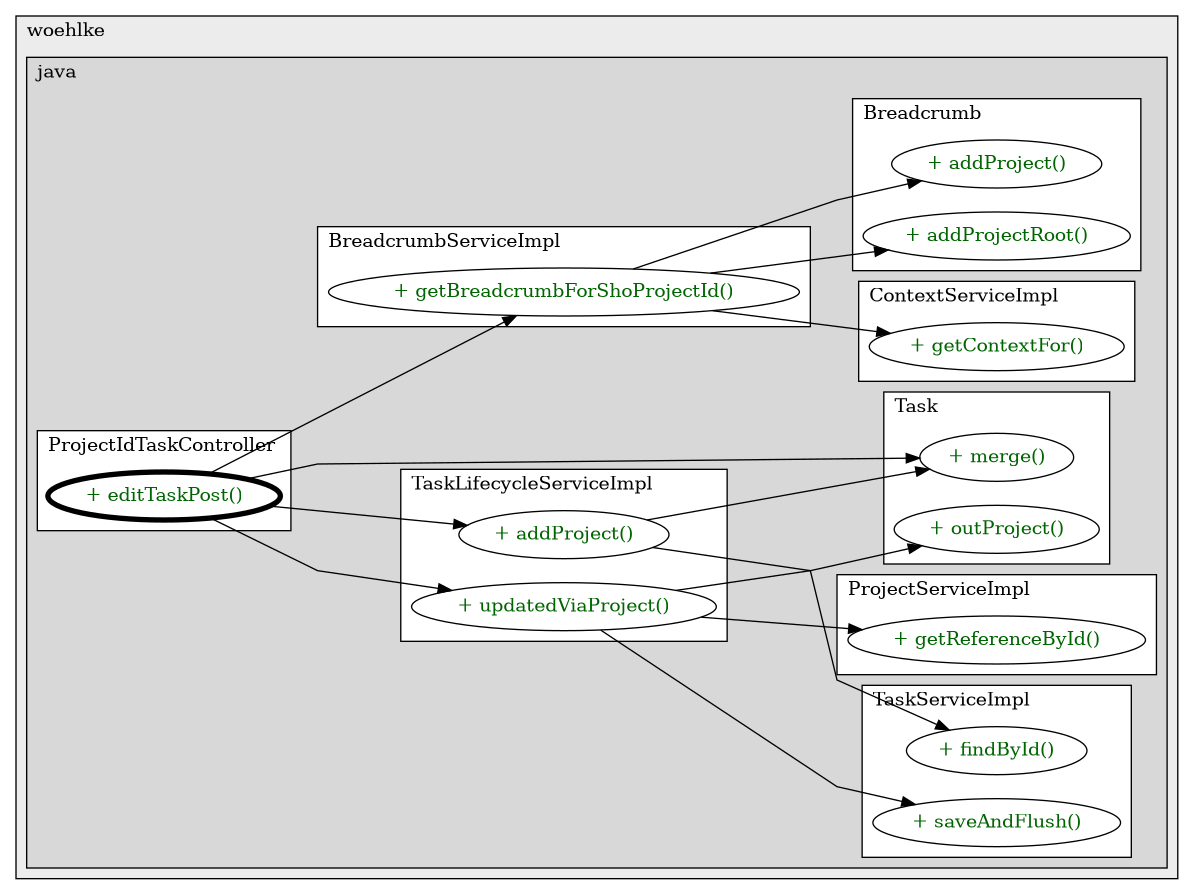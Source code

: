 @startuml

/' diagram meta data start
config=CallConfiguration;
{
  "rootMethod": "org.woehlke.java.simpleworklist.domain.ProjectIdTaskController#editTaskPost(Project,long,Task,UserSessionBean,BindingResult,Locale,Model)",
  "projectClassification": {
    "searchMode": "OpenProject", // OpenProject, AllProjects
    "includedProjects": "",
    "pathEndKeywords": "*.impl",
    "isClientPath": "",
    "isClientName": "",
    "isTestPath": "",
    "isTestName": "",
    "isMappingPath": "",
    "isMappingName": "",
    "isDataAccessPath": "",
    "isDataAccessName": "",
    "isDataStructurePath": "",
    "isDataStructureName": "",
    "isInterfaceStructuresPath": "",
    "isInterfaceStructuresName": "",
    "isEntryPointPath": "",
    "isEntryPointName": "",
    "treatFinalFieldsAsMandatory": false
  },
  "graphRestriction": {
    "classPackageExcludeFilter": "",
    "classPackageIncludeFilter": "",
    "classNameExcludeFilter": "",
    "classNameIncludeFilter": "",
    "methodNameExcludeFilter": "",
    "methodNameIncludeFilter": "",
    "removeByInheritance": "", // inheritance/annotation based filtering is done in a second step
    "removeByAnnotation": "",
    "removeByClassPackage": "", // cleanup the graph after inheritance/annotation based filtering is done
    "removeByClassName": "",
    "cutMappings": false,
    "cutEnum": true,
    "cutTests": true,
    "cutClient": true,
    "cutDataAccess": true,
    "cutInterfaceStructures": true,
    "cutDataStructures": true,
    "cutGetterAndSetter": true,
    "cutConstructors": true
  },
  "graphTraversal": {
    "forwardDepth": 3,
    "backwardDepth": 3,
    "classPackageExcludeFilter": "",
    "classPackageIncludeFilter": "",
    "classNameExcludeFilter": "",
    "classNameIncludeFilter": "",
    "methodNameExcludeFilter": "",
    "methodNameIncludeFilter": "",
    "hideMappings": false,
    "hideDataStructures": false,
    "hidePrivateMethods": true,
    "hideInterfaceCalls": true, // indirection: implementation -> interface (is hidden) -> implementation
    "onlyShowApplicationEntryPoints": false, // root node is included
    "useMethodCallsForStructureDiagram": "ForwardOnly" // ForwardOnly, BothDirections, No
  },
  "details": {
    "aggregation": "GroupByClass", // ByClass, GroupByClass, None
    "showMethodParametersTypes": false,
    "showMethodParametersNames": false,
    "showMethodReturnType": false,
    "showPackageLevels": 2,
    "showCallOrder": false,
    "edgeMode": "MethodsOnly", // TypesOnly, MethodsOnly, TypesAndMethods, MethodsAndDirectTypeUsage
    "showDetailedClassStructure": false
  },
  "rootClass": "org.woehlke.java.simpleworklist.domain.ProjectIdTaskController",
  "extensionCallbackMethod": "" // qualified.class.name#methodName - signature: public static String method(String)
}
diagram meta data end '/



digraph g {
    rankdir="LR"
    splines=polyline


'nodes
subgraph cluster_1513072491 {
   	label=woehlke
	labeljust=l
	fillcolor="#ececec"
	style=filled

   subgraph cluster_1573988037 {
   	label=java
	labeljust=l
	fillcolor="#d8d8d8"
	style=filled

   subgraph cluster_1240104080 {
   	label=Breadcrumb
	labeljust=l
	fillcolor=white
	style=filled

   Breadcrumb1783083103XXXaddProject1355342585[
	label="+ addProject()"
	style=filled
	fillcolor=white
	tooltip="Breadcrumb

null"
	fontcolor=darkgreen
];

Breadcrumb1783083103XXXaddProjectRoot0[
	label="+ addProjectRoot()"
	style=filled
	fillcolor=white
	tooltip="Breadcrumb

null"
	fontcolor=darkgreen
];
}

subgraph cluster_1533270679 {
   	label=TaskServiceImpl
	labeljust=l
	fillcolor=white
	style=filled

   TaskServiceImpl309352181XXXfindById3327612[
	label="+ findById()"
	style=filled
	fillcolor=white
	tooltip="TaskServiceImpl

null"
	fontcolor=darkgreen
];

TaskServiceImpl309352181XXXsaveAndFlush2599333[
	label="+ saveAndFlush()"
	style=filled
	fillcolor=white
	tooltip="TaskServiceImpl

null"
	fontcolor=darkgreen
];
}

subgraph cluster_1602586997 {
   	label=ContextServiceImpl
	labeljust=l
	fillcolor=white
	style=filled

   ContextServiceImpl1399873087XXXgetContextFor894666363[
	label="+ getContextFor()"
	style=filled
	fillcolor=white
	tooltip="ContextServiceImpl

null"
	fontcolor=darkgreen
];
}

subgraph cluster_1612583461 {
   	label=TaskLifecycleServiceImpl
	labeljust=l
	fillcolor=white
	style=filled

   TaskLifecycleServiceImpl79094691XXXaddProject2599333[
	label="+ addProject()"
	style=filled
	fillcolor=white
	tooltip="TaskLifecycleServiceImpl

null"
	fontcolor=darkgreen
];

TaskLifecycleServiceImpl79094691XXXupdatedViaProject2599333[
	label="+ updatedViaProject()"
	style=filled
	fillcolor=white
	tooltip="TaskLifecycleServiceImpl

null"
	fontcolor=darkgreen
];
}

subgraph cluster_1873744955 {
   	label=BreadcrumbServiceImpl
	labeljust=l
	fillcolor=white
	style=filled

   BreadcrumbServiceImpl1783083103XXXgetBreadcrumbForShoProjectId349815424[
	label="+ getBreadcrumbForShoProjectId()"
	style=filled
	fillcolor=white
	tooltip="BreadcrumbServiceImpl

null"
	fontcolor=darkgreen
];
}

subgraph cluster_2046388601 {
   	label=ProjectIdTaskController
	labeljust=l
	fillcolor=white
	style=filled

   ProjectIdTaskController720069294XXXeditTaskPost1652641474[
	label="+ editTaskPost()"
	style=filled
	fillcolor=white
	tooltip="ProjectIdTaskController

null"
	penwidth=4
	fontcolor=darkgreen
];
}

subgraph cluster_308398869 {
   	label=Task
	labeljust=l
	fillcolor=white
	style=filled

   Task177572226XXXmerge2599333[
	label="+ merge()"
	style=filled
	fillcolor=white
	tooltip="Task

null"
	fontcolor=darkgreen
];

Task177572226XXXoutProject0[
	label="+ outProject()"
	style=filled
	fillcolor=white
	tooltip="Task

null"
	fontcolor=darkgreen
];
}

subgraph cluster_850699231 {
   	label=ProjectServiceImpl
	labeljust=l
	fillcolor=white
	style=filled

   ProjectServiceImpl139031465XXXgetReferenceById3327612[
	label="+ getReferenceById()"
	style=filled
	fillcolor=white
	tooltip="ProjectServiceImpl

null"
	fontcolor=darkgreen
];
}
}
}

'edges
BreadcrumbServiceImpl1783083103XXXgetBreadcrumbForShoProjectId349815424 -> Breadcrumb1783083103XXXaddProject1355342585;
BreadcrumbServiceImpl1783083103XXXgetBreadcrumbForShoProjectId349815424 -> Breadcrumb1783083103XXXaddProjectRoot0;
BreadcrumbServiceImpl1783083103XXXgetBreadcrumbForShoProjectId349815424 -> ContextServiceImpl1399873087XXXgetContextFor894666363;
ProjectIdTaskController720069294XXXeditTaskPost1652641474 -> BreadcrumbServiceImpl1783083103XXXgetBreadcrumbForShoProjectId349815424;
ProjectIdTaskController720069294XXXeditTaskPost1652641474 -> Task177572226XXXmerge2599333;
ProjectIdTaskController720069294XXXeditTaskPost1652641474 -> TaskLifecycleServiceImpl79094691XXXaddProject2599333;
ProjectIdTaskController720069294XXXeditTaskPost1652641474 -> TaskLifecycleServiceImpl79094691XXXupdatedViaProject2599333;
TaskLifecycleServiceImpl79094691XXXaddProject2599333 -> Task177572226XXXmerge2599333;
TaskLifecycleServiceImpl79094691XXXaddProject2599333 -> TaskServiceImpl309352181XXXfindById3327612;
TaskLifecycleServiceImpl79094691XXXupdatedViaProject2599333 -> ProjectServiceImpl139031465XXXgetReferenceById3327612;
TaskLifecycleServiceImpl79094691XXXupdatedViaProject2599333 -> Task177572226XXXoutProject0;
TaskLifecycleServiceImpl79094691XXXupdatedViaProject2599333 -> TaskServiceImpl309352181XXXsaveAndFlush2599333;

}
@enduml
